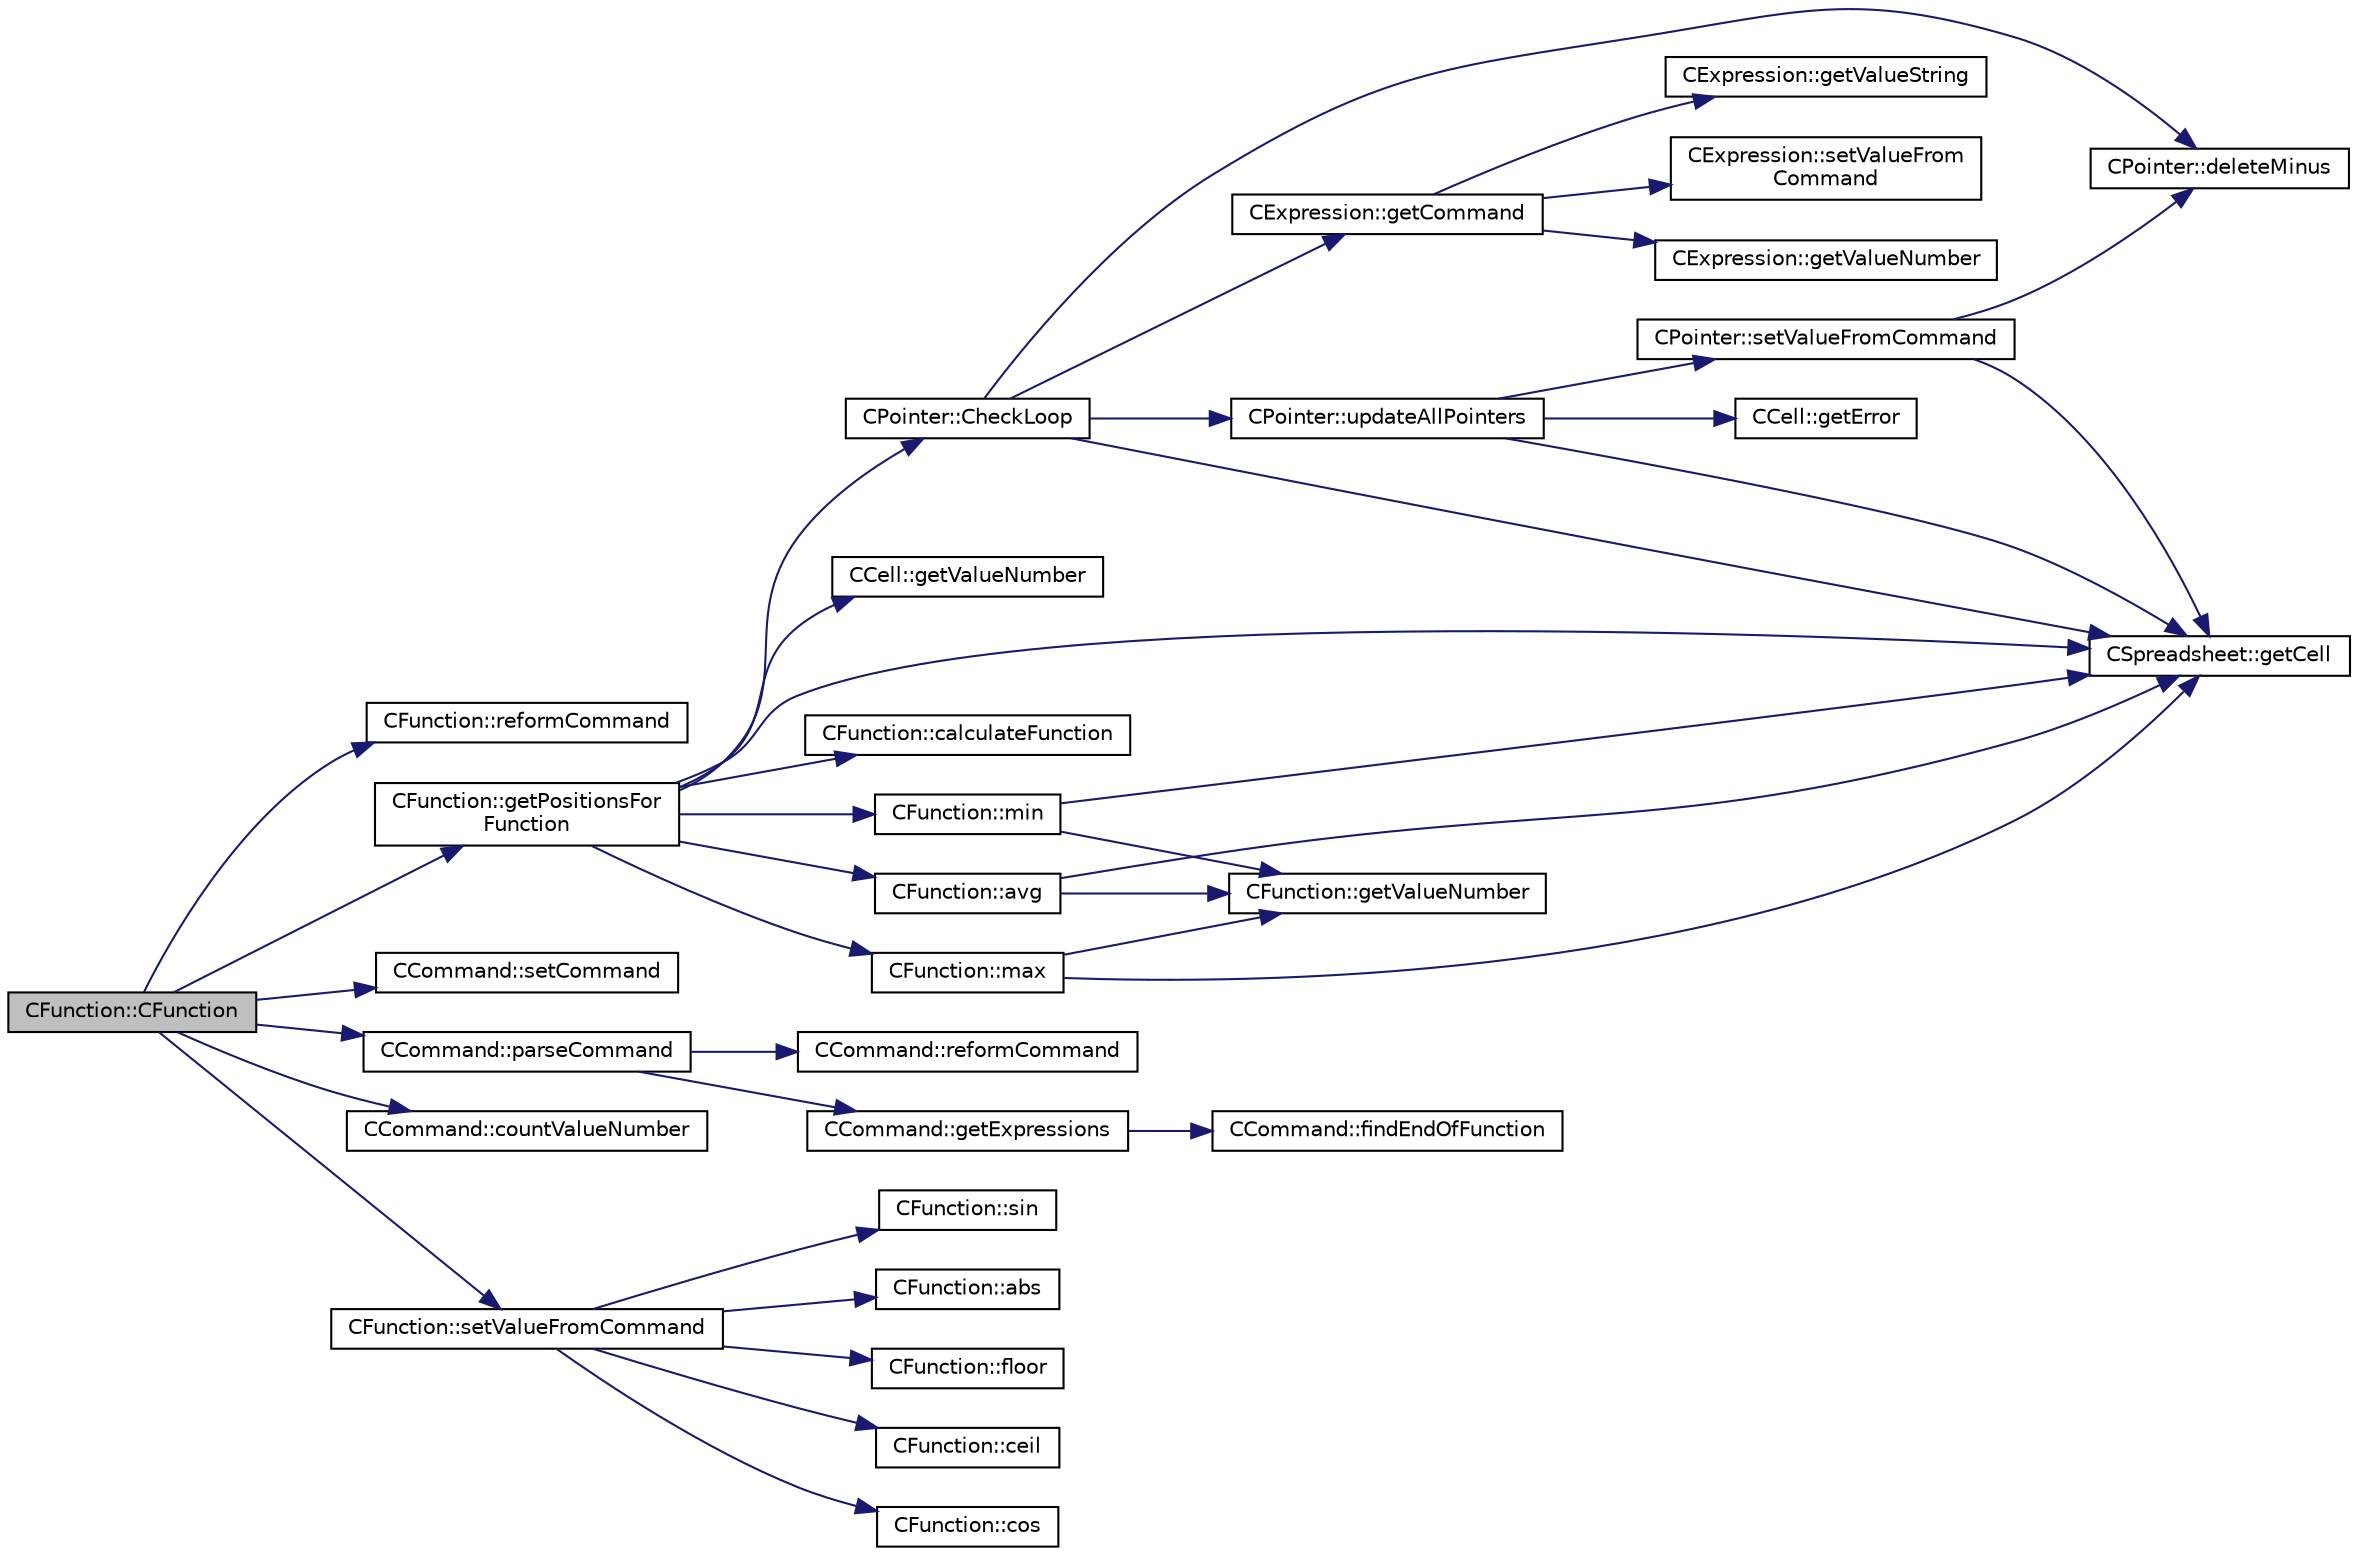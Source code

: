 digraph "CFunction::CFunction"
{
  edge [fontname="Helvetica",fontsize="10",labelfontname="Helvetica",labelfontsize="10"];
  node [fontname="Helvetica",fontsize="10",shape=record];
  rankdir="LR";
  Node1 [label="CFunction::CFunction",height=0.2,width=0.4,color="black", fillcolor="grey75", style="filled", fontcolor="black"];
  Node1 -> Node2 [color="midnightblue",fontsize="10",style="solid",fontname="Helvetica"];
  Node2 [label="CFunction::reformCommand",height=0.2,width=0.4,color="black", fillcolor="white", style="filled",URL="$classCFunction.html#a041e6529ace33f5c341e38b1e45ac935"];
  Node1 -> Node3 [color="midnightblue",fontsize="10",style="solid",fontname="Helvetica"];
  Node3 [label="CFunction::getPositionsFor\lFunction",height=0.2,width=0.4,color="black", fillcolor="white", style="filled",URL="$classCFunction.html#a6221a461183979abcd9c8e64b039e7a1"];
  Node3 -> Node4 [color="midnightblue",fontsize="10",style="solid",fontname="Helvetica"];
  Node4 [label="CSpreadsheet::getCell",height=0.2,width=0.4,color="black", fillcolor="white", style="filled",URL="$classCSpreadsheet.html#a681d138b2bf4fa6c8272e383bcd3a55b"];
  Node3 -> Node5 [color="midnightblue",fontsize="10",style="solid",fontname="Helvetica"];
  Node5 [label="CCell::getValueNumber",height=0.2,width=0.4,color="black", fillcolor="white", style="filled",URL="$classCCell.html#a40f8e1efeacf0cce8fb5d96251ea4eed"];
  Node3 -> Node6 [color="midnightblue",fontsize="10",style="solid",fontname="Helvetica"];
  Node6 [label="CPointer::CheckLoop",height=0.2,width=0.4,color="black", fillcolor="white", style="filled",URL="$classCPointer.html#a840d1c1bb985accb3e5d3bcc51c19aef"];
  Node6 -> Node7 [color="midnightblue",fontsize="10",style="solid",fontname="Helvetica"];
  Node7 [label="CPointer::deleteMinus",height=0.2,width=0.4,color="black", fillcolor="white", style="filled",URL="$classCPointer.html#a2b01364581c782c76dae9a88a28710d0"];
  Node6 -> Node4 [color="midnightblue",fontsize="10",style="solid",fontname="Helvetica"];
  Node6 -> Node8 [color="midnightblue",fontsize="10",style="solid",fontname="Helvetica"];
  Node8 [label="CExpression::getCommand",height=0.2,width=0.4,color="black", fillcolor="white", style="filled",URL="$classCExpression.html#a0af6c8b2aff6fd9967ff0105f17cb666"];
  Node8 -> Node9 [color="midnightblue",fontsize="10",style="solid",fontname="Helvetica"];
  Node9 [label="CExpression::getValueNumber",height=0.2,width=0.4,color="black", fillcolor="white", style="filled",URL="$classCExpression.html#ad0afd6e7009762858f58fce0cacbece7"];
  Node8 -> Node10 [color="midnightblue",fontsize="10",style="solid",fontname="Helvetica"];
  Node10 [label="CExpression::getValueString",height=0.2,width=0.4,color="black", fillcolor="white", style="filled",URL="$classCExpression.html#a73a60947eb6f6e861196d03af1903eae"];
  Node8 -> Node11 [color="midnightblue",fontsize="10",style="solid",fontname="Helvetica"];
  Node11 [label="CExpression::setValueFrom\lCommand",height=0.2,width=0.4,color="black", fillcolor="white", style="filled",URL="$classCExpression.html#a67bec4a6488cb06d5e370b6fa10bbb8c"];
  Node6 -> Node12 [color="midnightblue",fontsize="10",style="solid",fontname="Helvetica"];
  Node12 [label="CPointer::updateAllPointers",height=0.2,width=0.4,color="black", fillcolor="white", style="filled",URL="$classCPointer.html#ad0e5c27486980846105a07020dad2ff2"];
  Node12 -> Node4 [color="midnightblue",fontsize="10",style="solid",fontname="Helvetica"];
  Node12 -> Node13 [color="midnightblue",fontsize="10",style="solid",fontname="Helvetica"];
  Node13 [label="CPointer::setValueFromCommand",height=0.2,width=0.4,color="black", fillcolor="white", style="filled",URL="$classCPointer.html#a14ea2281d6a386607b6a5533b01554ae"];
  Node13 -> Node7 [color="midnightblue",fontsize="10",style="solid",fontname="Helvetica"];
  Node13 -> Node4 [color="midnightblue",fontsize="10",style="solid",fontname="Helvetica"];
  Node12 -> Node14 [color="midnightblue",fontsize="10",style="solid",fontname="Helvetica"];
  Node14 [label="CCell::getError",height=0.2,width=0.4,color="black", fillcolor="white", style="filled",URL="$classCCell.html#a32f297678ba67eb605a88de063afc2c2"];
  Node3 -> Node15 [color="midnightblue",fontsize="10",style="solid",fontname="Helvetica"];
  Node15 [label="CFunction::calculateFunction",height=0.2,width=0.4,color="black", fillcolor="white", style="filled",URL="$classCFunction.html#a0c58f2793bfbb3ad6dc54d7c252a8bbb"];
  Node3 -> Node16 [color="midnightblue",fontsize="10",style="solid",fontname="Helvetica"];
  Node16 [label="CFunction::max",height=0.2,width=0.4,color="black", fillcolor="white", style="filled",URL="$classCFunction.html#aa2b22178909b4e8adc72c2a1a0c8c177"];
  Node16 -> Node4 [color="midnightblue",fontsize="10",style="solid",fontname="Helvetica"];
  Node16 -> Node17 [color="midnightblue",fontsize="10",style="solid",fontname="Helvetica"];
  Node17 [label="CFunction::getValueNumber",height=0.2,width=0.4,color="black", fillcolor="white", style="filled",URL="$classCFunction.html#ae9f71eca5e970ff43823e6c18270e8de"];
  Node3 -> Node18 [color="midnightblue",fontsize="10",style="solid",fontname="Helvetica"];
  Node18 [label="CFunction::min",height=0.2,width=0.4,color="black", fillcolor="white", style="filled",URL="$classCFunction.html#aeb76ff5d401e7af67ffb3d7c4e8e7eb2"];
  Node18 -> Node4 [color="midnightblue",fontsize="10",style="solid",fontname="Helvetica"];
  Node18 -> Node17 [color="midnightblue",fontsize="10",style="solid",fontname="Helvetica"];
  Node3 -> Node19 [color="midnightblue",fontsize="10",style="solid",fontname="Helvetica"];
  Node19 [label="CFunction::avg",height=0.2,width=0.4,color="black", fillcolor="white", style="filled",URL="$classCFunction.html#afdf1db852fcb9053349572c2a31a9df1"];
  Node19 -> Node4 [color="midnightblue",fontsize="10",style="solid",fontname="Helvetica"];
  Node19 -> Node17 [color="midnightblue",fontsize="10",style="solid",fontname="Helvetica"];
  Node1 -> Node20 [color="midnightblue",fontsize="10",style="solid",fontname="Helvetica"];
  Node20 [label="CCommand::setCommand",height=0.2,width=0.4,color="black", fillcolor="white", style="filled",URL="$classCCommand.html#a4f1679c3bdc8d5bcac4ab67f273cc606"];
  Node1 -> Node21 [color="midnightblue",fontsize="10",style="solid",fontname="Helvetica"];
  Node21 [label="CCommand::parseCommand",height=0.2,width=0.4,color="black", fillcolor="white", style="filled",URL="$classCCommand.html#a81fd5d7452a43caebb8b2e7408148caf"];
  Node21 -> Node22 [color="midnightblue",fontsize="10",style="solid",fontname="Helvetica"];
  Node22 [label="CCommand::reformCommand",height=0.2,width=0.4,color="black", fillcolor="white", style="filled",URL="$classCCommand.html#a85bf094972186b9e77b0e9f3ca5bfc2f"];
  Node21 -> Node23 [color="midnightblue",fontsize="10",style="solid",fontname="Helvetica"];
  Node23 [label="CCommand::getExpressions",height=0.2,width=0.4,color="black", fillcolor="white", style="filled",URL="$classCCommand.html#a6286a85ffd9bf1fbdb26a8a71fa46188"];
  Node23 -> Node24 [color="midnightblue",fontsize="10",style="solid",fontname="Helvetica"];
  Node24 [label="CCommand::findEndOfFunction",height=0.2,width=0.4,color="black", fillcolor="white", style="filled",URL="$classCCommand.html#a221d1ae5386529936803e03edc8c5224"];
  Node1 -> Node25 [color="midnightblue",fontsize="10",style="solid",fontname="Helvetica"];
  Node25 [label="CCommand::countValueNumber",height=0.2,width=0.4,color="black", fillcolor="white", style="filled",URL="$classCCommand.html#aacc8d703d51ac92dd4de10a9f742d27c"];
  Node1 -> Node26 [color="midnightblue",fontsize="10",style="solid",fontname="Helvetica"];
  Node26 [label="CFunction::setValueFromCommand",height=0.2,width=0.4,color="black", fillcolor="white", style="filled",URL="$classCFunction.html#a1a34bf8ec9a4b0d7979611bf98988b22"];
  Node26 -> Node27 [color="midnightblue",fontsize="10",style="solid",fontname="Helvetica"];
  Node27 [label="CFunction::floor",height=0.2,width=0.4,color="black", fillcolor="white", style="filled",URL="$classCFunction.html#a79e668588eccb3d74275790285c070fc"];
  Node26 -> Node28 [color="midnightblue",fontsize="10",style="solid",fontname="Helvetica"];
  Node28 [label="CFunction::ceil",height=0.2,width=0.4,color="black", fillcolor="white", style="filled",URL="$classCFunction.html#aed3b2d596be181ec5465dc885d6980cc"];
  Node26 -> Node29 [color="midnightblue",fontsize="10",style="solid",fontname="Helvetica"];
  Node29 [label="CFunction::cos",height=0.2,width=0.4,color="black", fillcolor="white", style="filled",URL="$classCFunction.html#a1ba4241f72ab11651d137aa111737523"];
  Node26 -> Node30 [color="midnightblue",fontsize="10",style="solid",fontname="Helvetica"];
  Node30 [label="CFunction::sin",height=0.2,width=0.4,color="black", fillcolor="white", style="filled",URL="$classCFunction.html#ab47c9b9c634b721f51389f78c0e574cb"];
  Node26 -> Node31 [color="midnightblue",fontsize="10",style="solid",fontname="Helvetica"];
  Node31 [label="CFunction::abs",height=0.2,width=0.4,color="black", fillcolor="white", style="filled",URL="$classCFunction.html#af616eb5b6fd60631a12fffa36d972eb8"];
}
